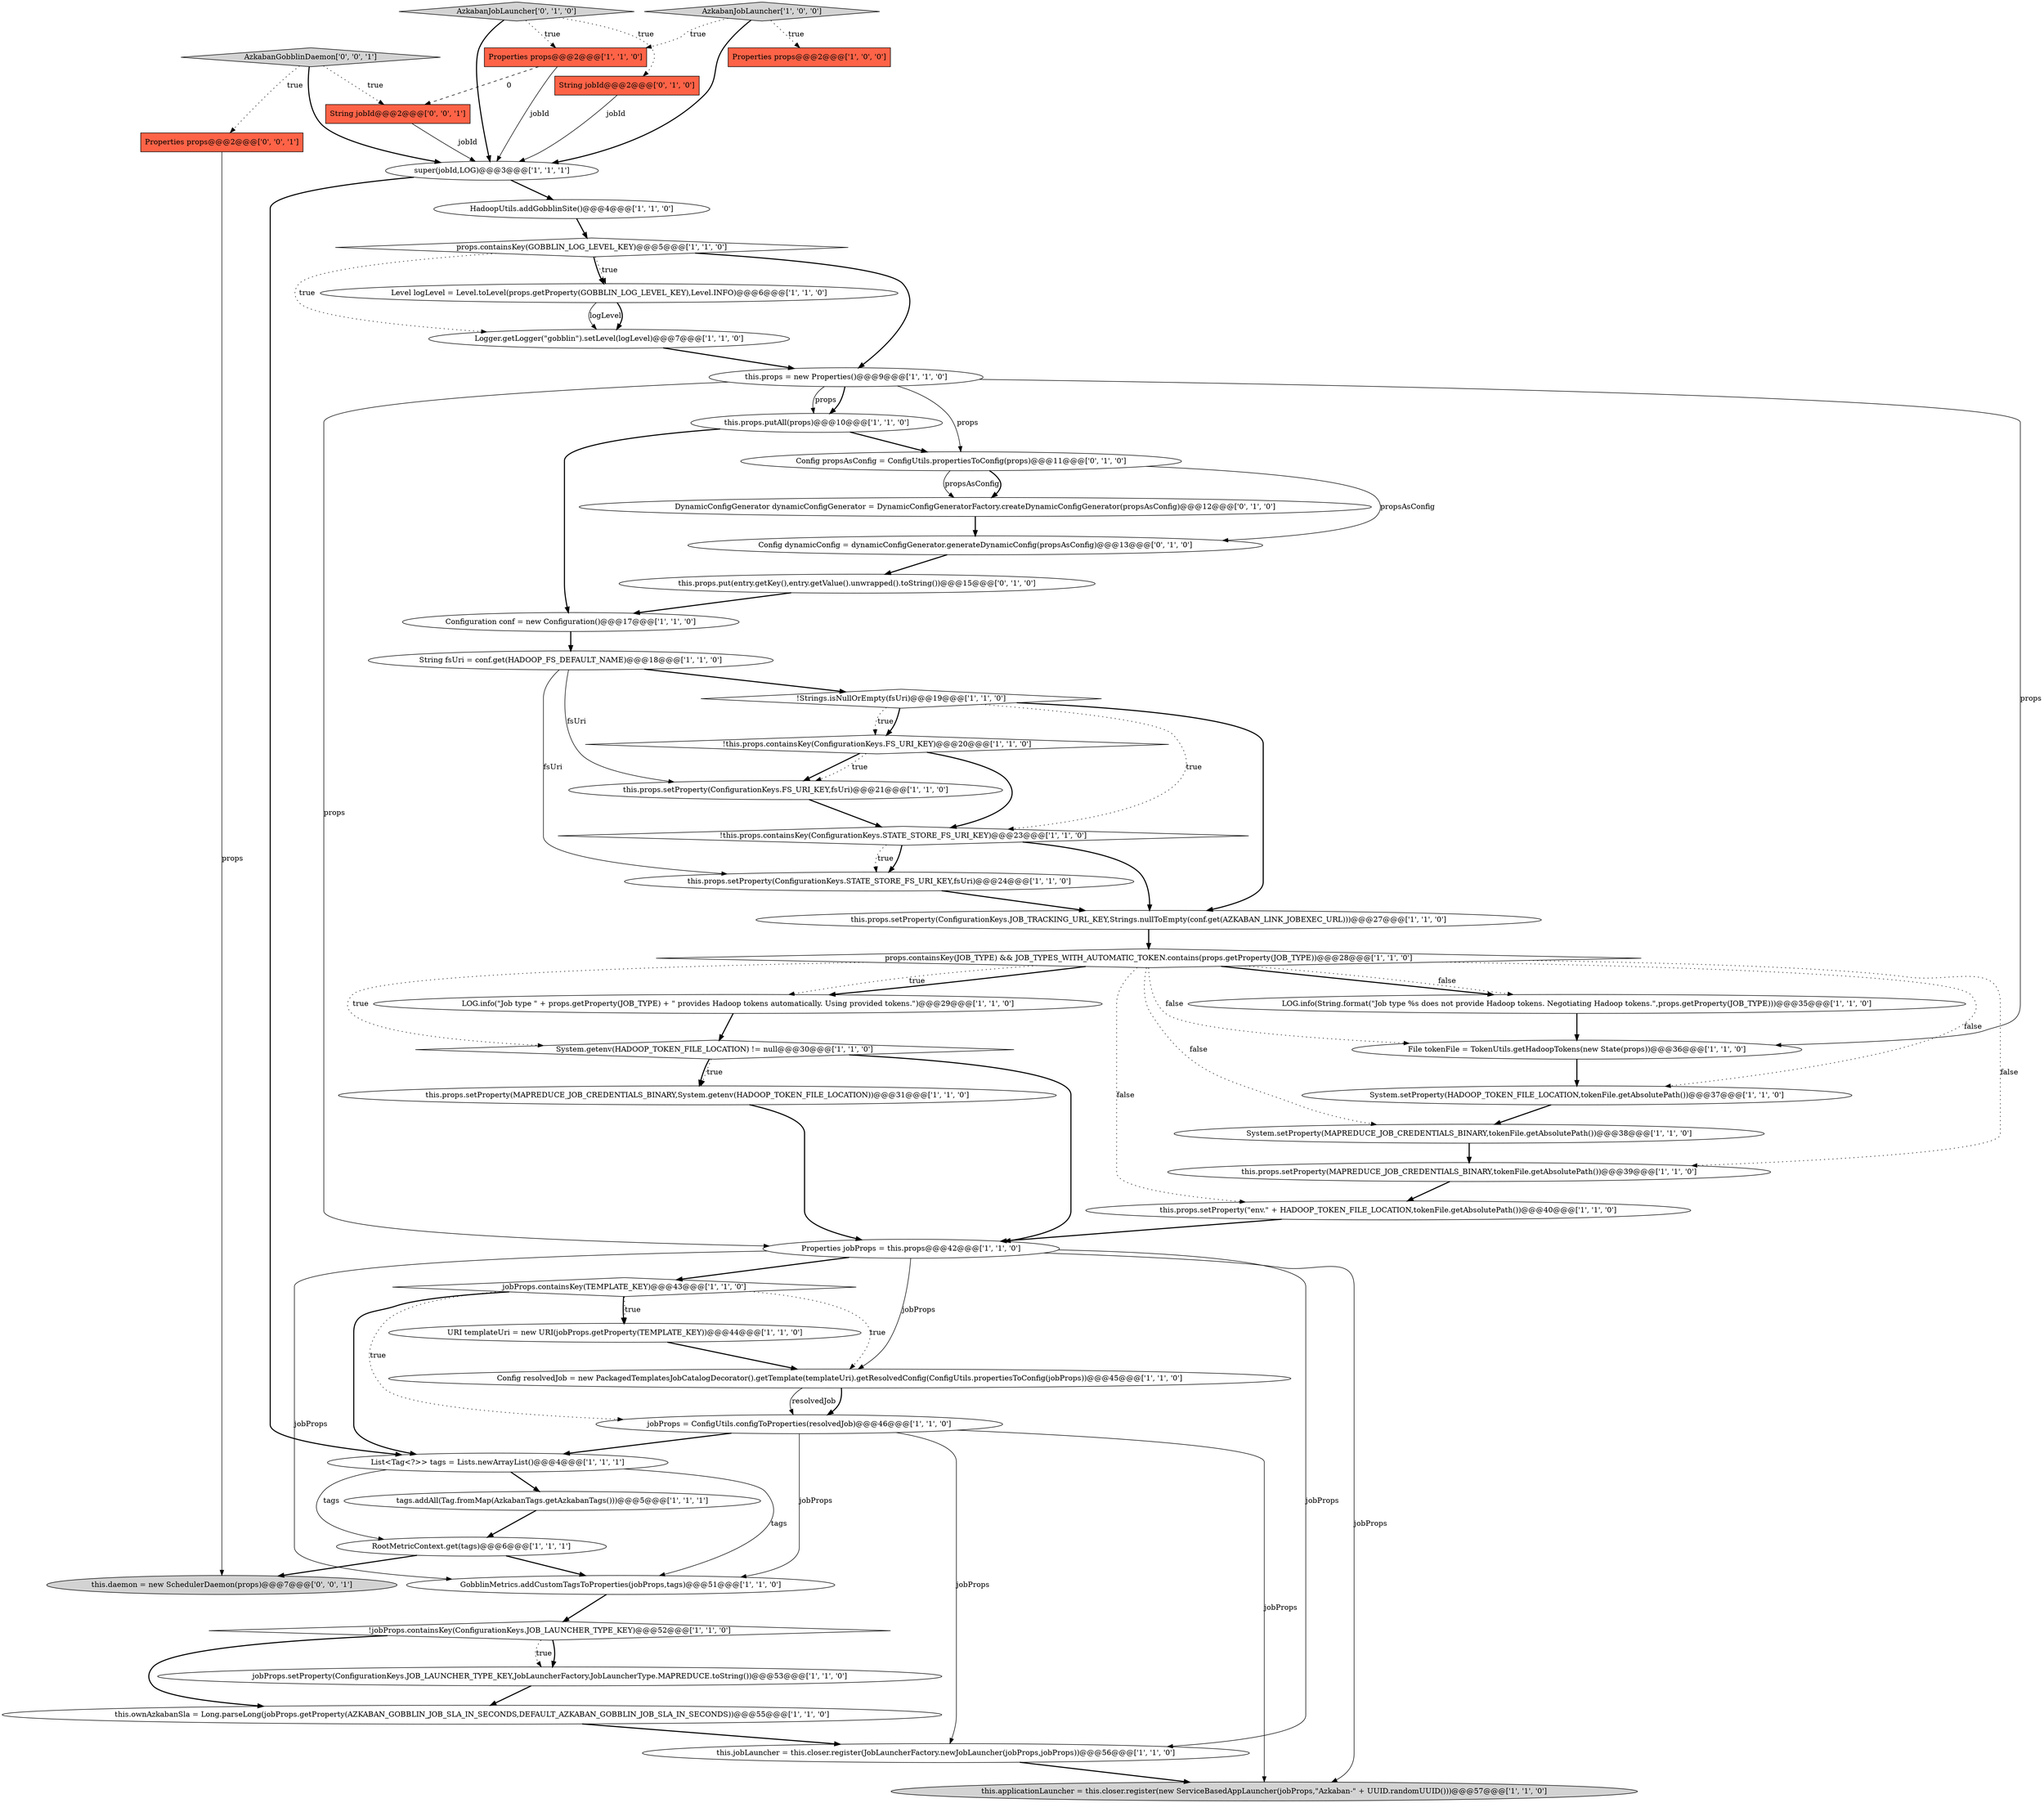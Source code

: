 digraph {
30 [style = filled, label = "LOG.info(\"Job type \" + props.getProperty(JOB_TYPE) + \" provides Hadoop tokens automatically. Using provided tokens.\")@@@29@@@['1', '1', '0']", fillcolor = white, shape = ellipse image = "AAA0AAABBB1BBB"];
29 [style = filled, label = "jobProps = ConfigUtils.configToProperties(resolvedJob)@@@46@@@['1', '1', '0']", fillcolor = white, shape = ellipse image = "AAA0AAABBB1BBB"];
8 [style = filled, label = "URI templateUri = new URI(jobProps.getProperty(TEMPLATE_KEY))@@@44@@@['1', '1', '0']", fillcolor = white, shape = ellipse image = "AAA0AAABBB1BBB"];
44 [style = filled, label = "String jobId@@@2@@@['0', '1', '0']", fillcolor = tomato, shape = box image = "AAA0AAABBB2BBB"];
43 [style = filled, label = "this.props.put(entry.getKey(),entry.getValue().unwrapped().toString())@@@15@@@['0', '1', '0']", fillcolor = white, shape = ellipse image = "AAA1AAABBB2BBB"];
7 [style = filled, label = "HadoopUtils.addGobblinSite()@@@4@@@['1', '1', '0']", fillcolor = white, shape = ellipse image = "AAA0AAABBB1BBB"];
37 [style = filled, label = "Config resolvedJob = new PackagedTemplatesJobCatalogDecorator().getTemplate(templateUri).getResolvedConfig(ConfigUtils.propertiesToConfig(jobProps))@@@45@@@['1', '1', '0']", fillcolor = white, shape = ellipse image = "AAA0AAABBB1BBB"];
46 [style = filled, label = "AzkabanJobLauncher['0', '1', '0']", fillcolor = lightgray, shape = diamond image = "AAA0AAABBB2BBB"];
49 [style = filled, label = "this.daemon = new SchedulerDaemon(props)@@@7@@@['0', '0', '1']", fillcolor = lightgray, shape = ellipse image = "AAA0AAABBB3BBB"];
17 [style = filled, label = "Properties jobProps = this.props@@@42@@@['1', '1', '0']", fillcolor = white, shape = ellipse image = "AAA0AAABBB1BBB"];
12 [style = filled, label = "this.props.setProperty(ConfigurationKeys.STATE_STORE_FS_URI_KEY,fsUri)@@@24@@@['1', '1', '0']", fillcolor = white, shape = ellipse image = "AAA0AAABBB1BBB"];
28 [style = filled, label = "this.applicationLauncher = this.closer.register(new ServiceBasedAppLauncher(jobProps,\"Azkaban-\" + UUID.randomUUID()))@@@57@@@['1', '1', '0']", fillcolor = lightgray, shape = ellipse image = "AAA0AAABBB1BBB"];
2 [style = filled, label = "this.props.setProperty(\"env.\" + HADOOP_TOKEN_FILE_LOCATION,tokenFile.getAbsolutePath())@@@40@@@['1', '1', '0']", fillcolor = white, shape = ellipse image = "AAA0AAABBB1BBB"];
19 [style = filled, label = "!jobProps.containsKey(ConfigurationKeys.JOB_LAUNCHER_TYPE_KEY)@@@52@@@['1', '1', '0']", fillcolor = white, shape = diamond image = "AAA0AAABBB1BBB"];
16 [style = filled, label = "Level logLevel = Level.toLevel(props.getProperty(GOBBLIN_LOG_LEVEL_KEY),Level.INFO)@@@6@@@['1', '1', '0']", fillcolor = white, shape = ellipse image = "AAA0AAABBB1BBB"];
6 [style = filled, label = "LOG.info(String.format(\"Job type %s does not provide Hadoop tokens. Negotiating Hadoop tokens.\",props.getProperty(JOB_TYPE)))@@@35@@@['1', '1', '0']", fillcolor = white, shape = ellipse image = "AAA0AAABBB1BBB"];
38 [style = filled, label = "this.props.putAll(props)@@@10@@@['1', '1', '0']", fillcolor = white, shape = ellipse image = "AAA0AAABBB1BBB"];
51 [style = filled, label = "String jobId@@@2@@@['0', '0', '1']", fillcolor = tomato, shape = box image = "AAA0AAABBB3BBB"];
41 [style = filled, label = "this.props.setProperty(MAPREDUCE_JOB_CREDENTIALS_BINARY,tokenFile.getAbsolutePath())@@@39@@@['1', '1', '0']", fillcolor = white, shape = ellipse image = "AAA0AAABBB1BBB"];
26 [style = filled, label = "this.props.setProperty(ConfigurationKeys.FS_URI_KEY,fsUri)@@@21@@@['1', '1', '0']", fillcolor = white, shape = ellipse image = "AAA0AAABBB1BBB"];
45 [style = filled, label = "Config propsAsConfig = ConfigUtils.propertiesToConfig(props)@@@11@@@['0', '1', '0']", fillcolor = white, shape = ellipse image = "AAA1AAABBB2BBB"];
33 [style = filled, label = "super(jobId,LOG)@@@3@@@['1', '1', '1']", fillcolor = white, shape = ellipse image = "AAA0AAABBB1BBB"];
31 [style = filled, label = "this.ownAzkabanSla = Long.parseLong(jobProps.getProperty(AZKABAN_GOBBLIN_JOB_SLA_IN_SECONDS,DEFAULT_AZKABAN_GOBBLIN_JOB_SLA_IN_SECONDS))@@@55@@@['1', '1', '0']", fillcolor = white, shape = ellipse image = "AAA0AAABBB1BBB"];
3 [style = filled, label = "this.jobLauncher = this.closer.register(JobLauncherFactory.newJobLauncher(jobProps,jobProps))@@@56@@@['1', '1', '0']", fillcolor = white, shape = ellipse image = "AAA0AAABBB1BBB"];
24 [style = filled, label = "System.setProperty(HADOOP_TOKEN_FILE_LOCATION,tokenFile.getAbsolutePath())@@@37@@@['1', '1', '0']", fillcolor = white, shape = ellipse image = "AAA0AAABBB1BBB"];
27 [style = filled, label = "List<Tag<?>> tags = Lists.newArrayList()@@@4@@@['1', '1', '1']", fillcolor = white, shape = ellipse image = "AAA0AAABBB1BBB"];
32 [style = filled, label = "!Strings.isNullOrEmpty(fsUri)@@@19@@@['1', '1', '0']", fillcolor = white, shape = diamond image = "AAA0AAABBB1BBB"];
50 [style = filled, label = "AzkabanGobblinDaemon['0', '0', '1']", fillcolor = lightgray, shape = diamond image = "AAA0AAABBB3BBB"];
14 [style = filled, label = "this.props.setProperty(ConfigurationKeys.JOB_TRACKING_URL_KEY,Strings.nullToEmpty(conf.get(AZKABAN_LINK_JOBEXEC_URL)))@@@27@@@['1', '1', '0']", fillcolor = white, shape = ellipse image = "AAA0AAABBB1BBB"];
11 [style = filled, label = "!this.props.containsKey(ConfigurationKeys.FS_URI_KEY)@@@20@@@['1', '1', '0']", fillcolor = white, shape = diamond image = "AAA0AAABBB1BBB"];
4 [style = filled, label = "props.containsKey(JOB_TYPE) && JOB_TYPES_WITH_AUTOMATIC_TOKEN.contains(props.getProperty(JOB_TYPE))@@@28@@@['1', '1', '0']", fillcolor = white, shape = diamond image = "AAA0AAABBB1BBB"];
21 [style = filled, label = "Logger.getLogger(\"gobblin\").setLevel(logLevel)@@@7@@@['1', '1', '0']", fillcolor = white, shape = ellipse image = "AAA0AAABBB1BBB"];
34 [style = filled, label = "RootMetricContext.get(tags)@@@6@@@['1', '1', '1']", fillcolor = white, shape = ellipse image = "AAA0AAABBB1BBB"];
1 [style = filled, label = "System.setProperty(MAPREDUCE_JOB_CREDENTIALS_BINARY,tokenFile.getAbsolutePath())@@@38@@@['1', '1', '0']", fillcolor = white, shape = ellipse image = "AAA0AAABBB1BBB"];
15 [style = filled, label = "GobblinMetrics.addCustomTagsToProperties(jobProps,tags)@@@51@@@['1', '1', '0']", fillcolor = white, shape = ellipse image = "AAA0AAABBB1BBB"];
23 [style = filled, label = "Configuration conf = new Configuration()@@@17@@@['1', '1', '0']", fillcolor = white, shape = ellipse image = "AAA0AAABBB1BBB"];
22 [style = filled, label = "props.containsKey(GOBBLIN_LOG_LEVEL_KEY)@@@5@@@['1', '1', '0']", fillcolor = white, shape = diamond image = "AAA0AAABBB1BBB"];
5 [style = filled, label = "Properties props@@@2@@@['1', '0', '0']", fillcolor = tomato, shape = box image = "AAA0AAABBB1BBB"];
0 [style = filled, label = "String fsUri = conf.get(HADOOP_FS_DEFAULT_NAME)@@@18@@@['1', '1', '0']", fillcolor = white, shape = ellipse image = "AAA0AAABBB1BBB"];
36 [style = filled, label = "File tokenFile = TokenUtils.getHadoopTokens(new State(props))@@@36@@@['1', '1', '0']", fillcolor = white, shape = ellipse image = "AAA0AAABBB1BBB"];
13 [style = filled, label = "jobProps.setProperty(ConfigurationKeys.JOB_LAUNCHER_TYPE_KEY,JobLauncherFactory.JobLauncherType.MAPREDUCE.toString())@@@53@@@['1', '1', '0']", fillcolor = white, shape = ellipse image = "AAA0AAABBB1BBB"];
39 [style = filled, label = "tags.addAll(Tag.fromMap(AzkabanTags.getAzkabanTags()))@@@5@@@['1', '1', '1']", fillcolor = white, shape = ellipse image = "AAA0AAABBB1BBB"];
42 [style = filled, label = "DynamicConfigGenerator dynamicConfigGenerator = DynamicConfigGeneratorFactory.createDynamicConfigGenerator(propsAsConfig)@@@12@@@['0', '1', '0']", fillcolor = white, shape = ellipse image = "AAA1AAABBB2BBB"];
47 [style = filled, label = "Config dynamicConfig = dynamicConfigGenerator.generateDynamicConfig(propsAsConfig)@@@13@@@['0', '1', '0']", fillcolor = white, shape = ellipse image = "AAA1AAABBB2BBB"];
40 [style = filled, label = "this.props.setProperty(MAPREDUCE_JOB_CREDENTIALS_BINARY,System.getenv(HADOOP_TOKEN_FILE_LOCATION))@@@31@@@['1', '1', '0']", fillcolor = white, shape = ellipse image = "AAA0AAABBB1BBB"];
20 [style = filled, label = "Properties props@@@2@@@['1', '1', '0']", fillcolor = tomato, shape = box image = "AAA0AAABBB1BBB"];
10 [style = filled, label = "jobProps.containsKey(TEMPLATE_KEY)@@@43@@@['1', '1', '0']", fillcolor = white, shape = diamond image = "AAA0AAABBB1BBB"];
35 [style = filled, label = "System.getenv(HADOOP_TOKEN_FILE_LOCATION) != null@@@30@@@['1', '1', '0']", fillcolor = white, shape = diamond image = "AAA0AAABBB1BBB"];
25 [style = filled, label = "AzkabanJobLauncher['1', '0', '0']", fillcolor = lightgray, shape = diamond image = "AAA0AAABBB1BBB"];
9 [style = filled, label = "!this.props.containsKey(ConfigurationKeys.STATE_STORE_FS_URI_KEY)@@@23@@@['1', '1', '0']", fillcolor = white, shape = diamond image = "AAA0AAABBB1BBB"];
18 [style = filled, label = "this.props = new Properties()@@@9@@@['1', '1', '0']", fillcolor = white, shape = ellipse image = "AAA0AAABBB1BBB"];
48 [style = filled, label = "Properties props@@@2@@@['0', '0', '1']", fillcolor = tomato, shape = box image = "AAA0AAABBB3BBB"];
4->6 [style = bold, label=""];
50->48 [style = dotted, label="true"];
45->42 [style = solid, label="propsAsConfig"];
4->30 [style = dotted, label="true"];
34->49 [style = bold, label=""];
27->34 [style = solid, label="tags"];
7->22 [style = bold, label=""];
2->17 [style = bold, label=""];
32->11 [style = dotted, label="true"];
21->18 [style = bold, label=""];
18->38 [style = bold, label=""];
46->44 [style = dotted, label="true"];
9->14 [style = bold, label=""];
36->24 [style = bold, label=""];
30->35 [style = bold, label=""];
18->45 [style = solid, label="props"];
31->3 [style = bold, label=""];
9->12 [style = bold, label=""];
35->40 [style = bold, label=""];
33->27 [style = bold, label=""];
47->43 [style = bold, label=""];
34->15 [style = bold, label=""];
35->17 [style = bold, label=""];
12->14 [style = bold, label=""];
11->26 [style = bold, label=""];
0->12 [style = solid, label="fsUri"];
25->20 [style = dotted, label="true"];
8->37 [style = bold, label=""];
15->19 [style = bold, label=""];
45->47 [style = solid, label="propsAsConfig"];
32->11 [style = bold, label=""];
50->33 [style = bold, label=""];
13->31 [style = bold, label=""];
25->33 [style = bold, label=""];
26->9 [style = bold, label=""];
4->41 [style = dotted, label="false"];
4->6 [style = dotted, label="false"];
0->26 [style = solid, label="fsUri"];
10->8 [style = dotted, label="true"];
38->23 [style = bold, label=""];
4->1 [style = dotted, label="false"];
29->15 [style = solid, label="jobProps"];
6->36 [style = bold, label=""];
43->23 [style = bold, label=""];
20->33 [style = solid, label="jobId"];
38->45 [style = bold, label=""];
4->36 [style = dotted, label="false"];
42->47 [style = bold, label=""];
17->37 [style = solid, label="jobProps"];
29->27 [style = bold, label=""];
46->20 [style = dotted, label="true"];
29->28 [style = solid, label="jobProps"];
18->17 [style = solid, label="props"];
41->2 [style = bold, label=""];
22->16 [style = bold, label=""];
32->14 [style = bold, label=""];
10->8 [style = bold, label=""];
33->7 [style = bold, label=""];
32->9 [style = dotted, label="true"];
16->21 [style = solid, label="logLevel"];
17->28 [style = solid, label="jobProps"];
29->3 [style = solid, label="jobProps"];
17->15 [style = solid, label="jobProps"];
23->0 [style = bold, label=""];
19->13 [style = bold, label=""];
24->1 [style = bold, label=""];
37->29 [style = bold, label=""];
35->40 [style = dotted, label="true"];
20->51 [style = dashed, label="0"];
22->18 [style = bold, label=""];
27->15 [style = solid, label="tags"];
40->17 [style = bold, label=""];
4->24 [style = dotted, label="false"];
25->5 [style = dotted, label="true"];
22->21 [style = dotted, label="true"];
51->33 [style = solid, label="jobId"];
27->39 [style = bold, label=""];
19->13 [style = dotted, label="true"];
0->32 [style = bold, label=""];
22->16 [style = dotted, label="true"];
39->34 [style = bold, label=""];
10->37 [style = dotted, label="true"];
4->2 [style = dotted, label="false"];
50->51 [style = dotted, label="true"];
10->27 [style = bold, label=""];
18->36 [style = solid, label="props"];
11->9 [style = bold, label=""];
1->41 [style = bold, label=""];
44->33 [style = solid, label="jobId"];
46->33 [style = bold, label=""];
10->29 [style = dotted, label="true"];
18->38 [style = solid, label="props"];
48->49 [style = solid, label="props"];
16->21 [style = bold, label=""];
17->3 [style = solid, label="jobProps"];
45->42 [style = bold, label=""];
4->35 [style = dotted, label="true"];
37->29 [style = solid, label="resolvedJob"];
11->26 [style = dotted, label="true"];
19->31 [style = bold, label=""];
14->4 [style = bold, label=""];
9->12 [style = dotted, label="true"];
3->28 [style = bold, label=""];
4->30 [style = bold, label=""];
17->10 [style = bold, label=""];
}
